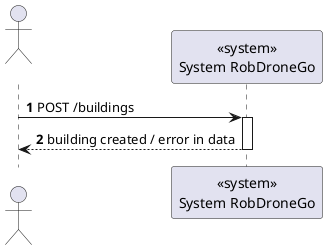 @startuml
autonumber

actor " " as actor
participant "<<system>>\nSystem RobDroneGo" as sys

actor -> sys: POST /buildings

activate sys
sys --> actor : building created / error in data
deactivate sys


@enduml

